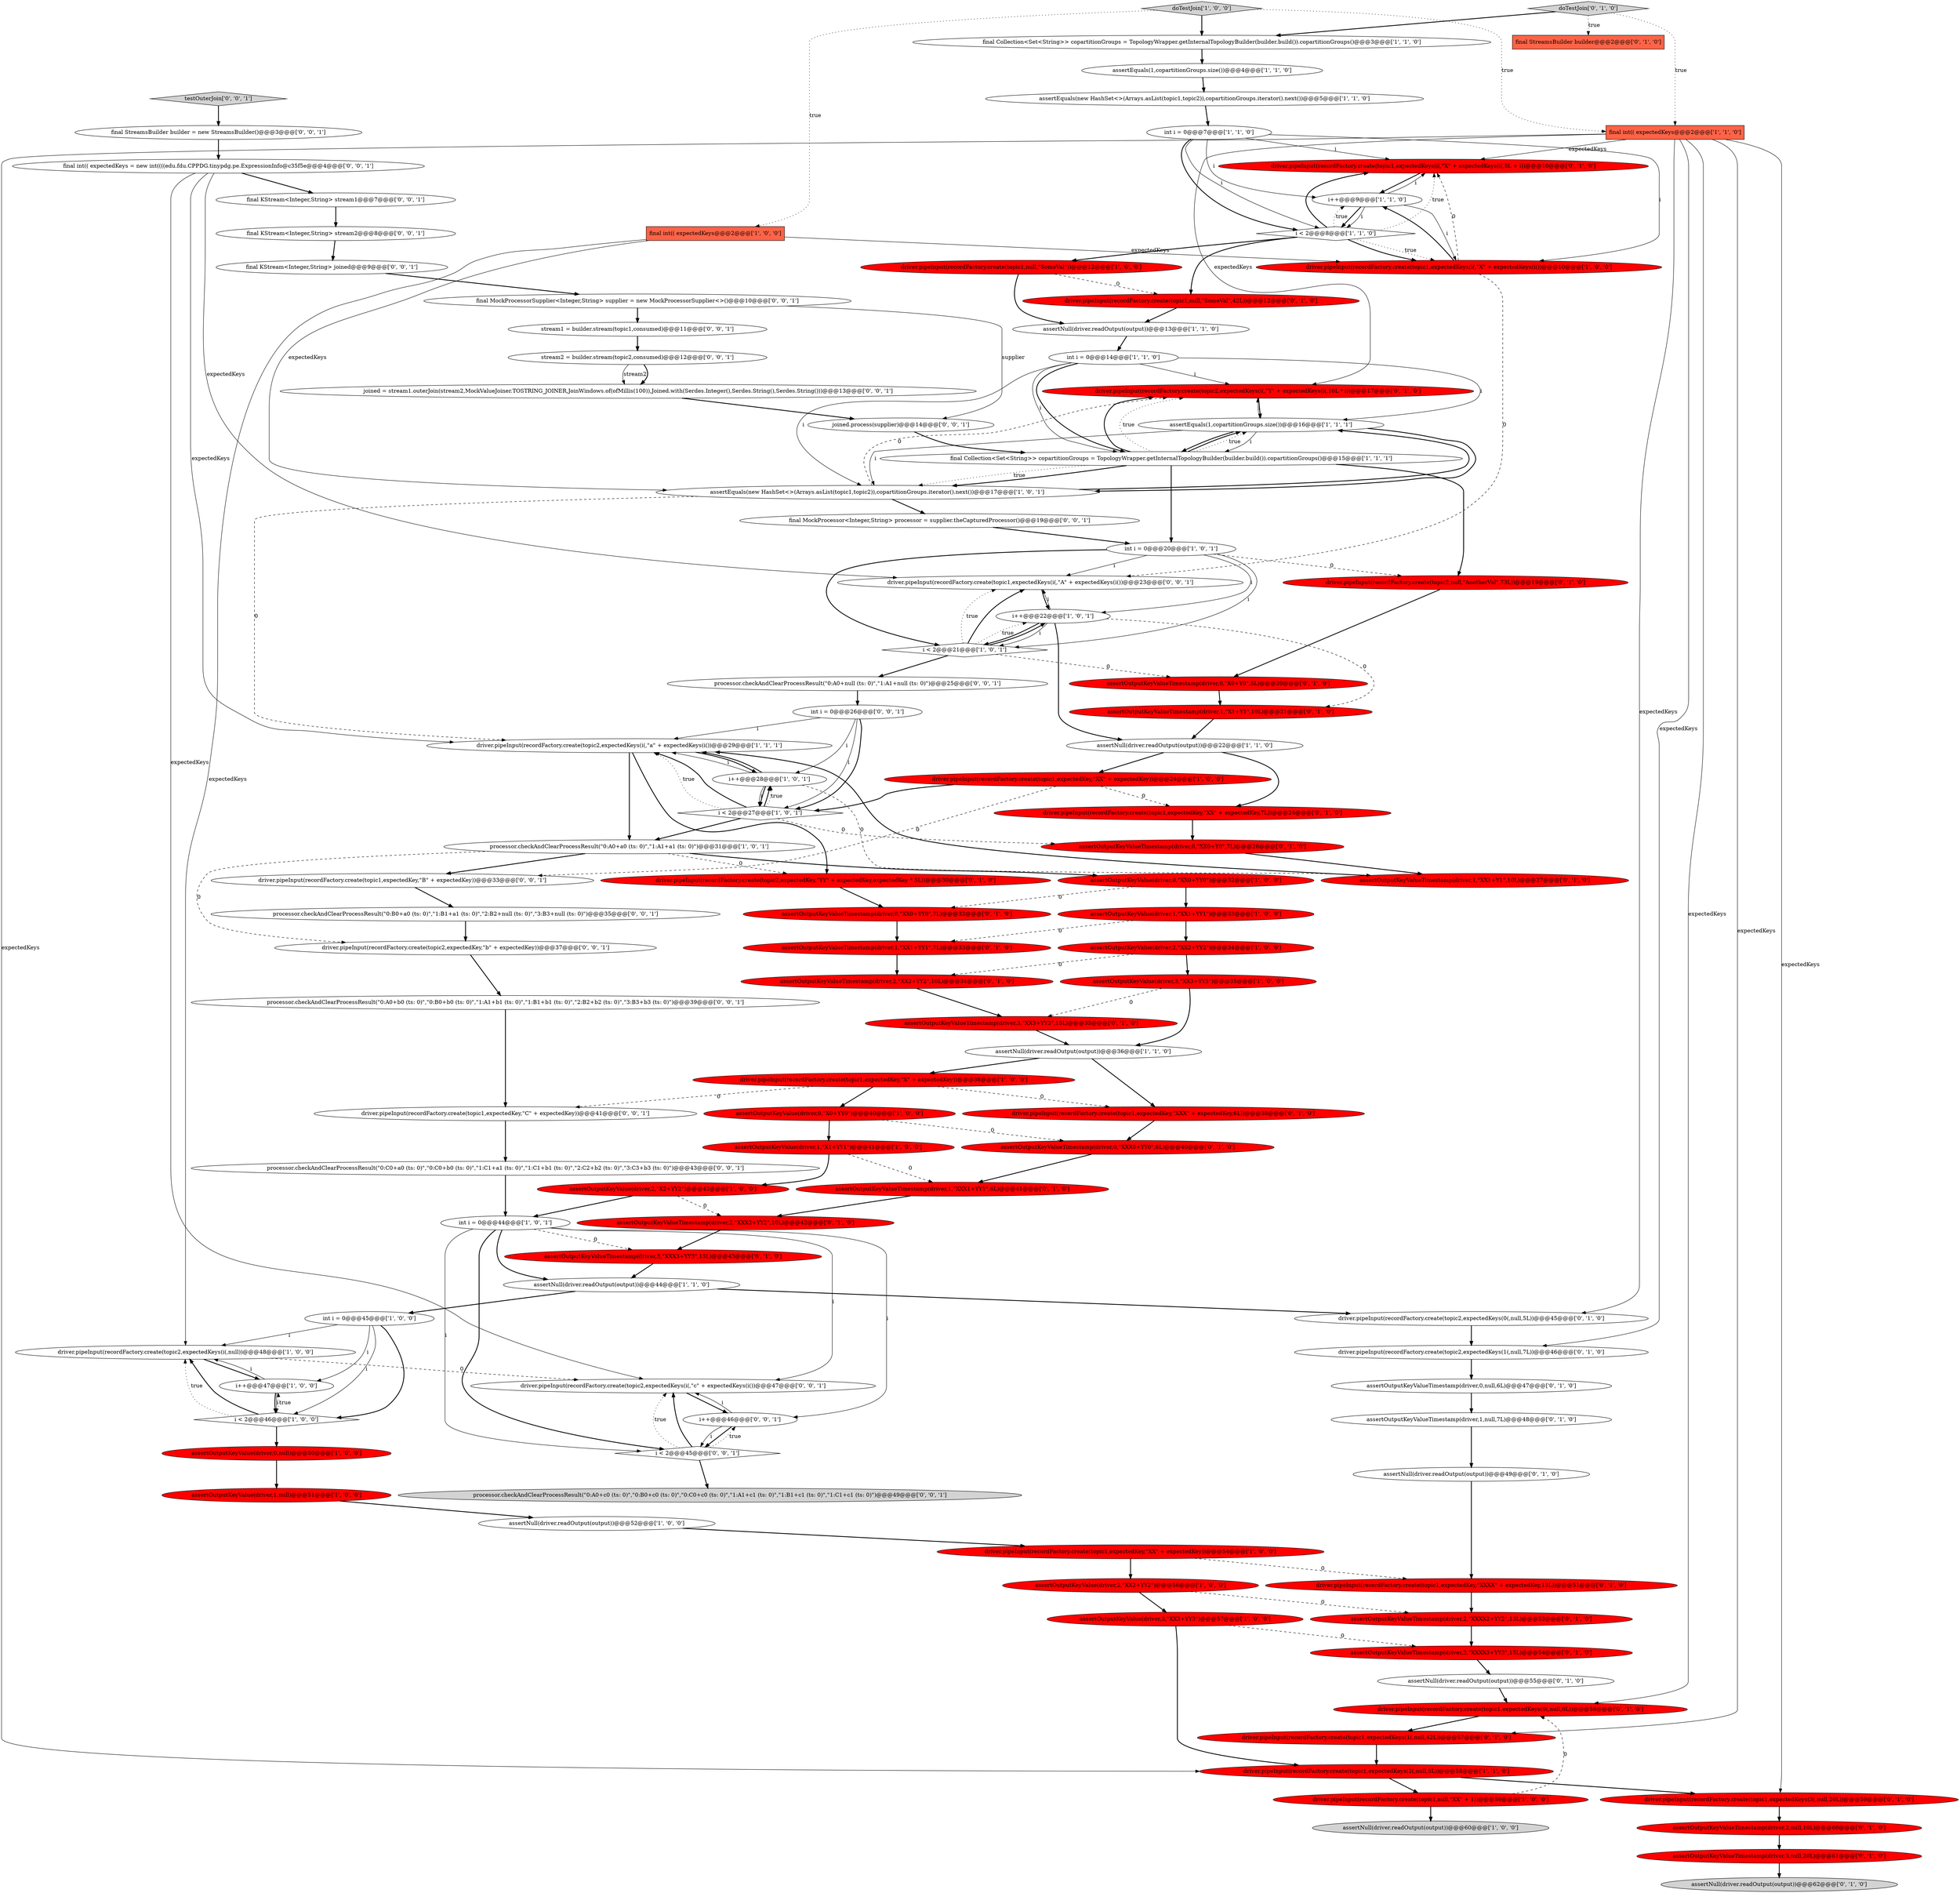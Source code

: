digraph {
87 [style = filled, label = "driver.pipeInput(recordFactory.create(topic2,expectedKeys(i(,\"c\" + expectedKeys(i())@@@47@@@['0', '0', '1']", fillcolor = white, shape = ellipse image = "AAA0AAABBB3BBB"];
52 [style = filled, label = "driver.pipeInput(recordFactory.create(topic1,expectedKeys(0(,null,0L))@@@56@@@['0', '1', '0']", fillcolor = red, shape = ellipse image = "AAA1AAABBB2BBB"];
19 [style = filled, label = "i < 2@@@8@@@['1', '1', '0']", fillcolor = white, shape = diamond image = "AAA0AAABBB1BBB"];
74 [style = filled, label = "assertOutputKeyValueTimestamp(driver,1,\"XX1+Y1\",10L)@@@27@@@['0', '1', '0']", fillcolor = red, shape = ellipse image = "AAA1AAABBB2BBB"];
48 [style = filled, label = "int i = 0@@@20@@@['1', '0', '1']", fillcolor = white, shape = ellipse image = "AAA0AAABBB1BBB"];
73 [style = filled, label = "doTestJoin['0', '1', '0']", fillcolor = lightgray, shape = diamond image = "AAA0AAABBB2BBB"];
49 [style = filled, label = "assertOutputKeyValueTimestamp(driver,2,\"XX2+YY2\",10L)@@@34@@@['0', '1', '0']", fillcolor = red, shape = ellipse image = "AAA1AAABBB2BBB"];
32 [style = filled, label = "processor.checkAndClearProcessResult(\"0:A0+a0 (ts: 0)\",\"1:A1+a1 (ts: 0)\")@@@31@@@['1', '0', '1']", fillcolor = white, shape = ellipse image = "AAA0AAABBB1BBB"];
28 [style = filled, label = "assertOutputKeyValue(driver,3,\"XX3+YY3\")@@@57@@@['1', '0', '0']", fillcolor = red, shape = ellipse image = "AAA1AAABBB1BBB"];
14 [style = filled, label = "assertEquals(new HashSet<>(Arrays.asList(topic1,topic2)),copartitionGroups.iterator().next())@@@17@@@['1', '0', '1']", fillcolor = white, shape = ellipse image = "AAA0AAABBB1BBB"];
96 [style = filled, label = "int i = 0@@@26@@@['0', '0', '1']", fillcolor = white, shape = ellipse image = "AAA0AAABBB3BBB"];
54 [style = filled, label = "assertOutputKeyValueTimestamp(driver,1,null,7L)@@@48@@@['0', '1', '0']", fillcolor = white, shape = ellipse image = "AAA0AAABBB2BBB"];
23 [style = filled, label = "assertOutputKeyValue(driver,2,\"XX2+YY2\")@@@34@@@['1', '0', '0']", fillcolor = red, shape = ellipse image = "AAA1AAABBB1BBB"];
21 [style = filled, label = "assertEquals(new HashSet<>(Arrays.asList(topic1,topic2)),copartitionGroups.iterator().next())@@@5@@@['1', '1', '0']", fillcolor = white, shape = ellipse image = "AAA0AAABBB1BBB"];
9 [style = filled, label = "assertOutputKeyValue(driver,1,\"XX1+YY1\")@@@33@@@['1', '0', '0']", fillcolor = red, shape = ellipse image = "AAA1AAABBB1BBB"];
13 [style = filled, label = "i++@@@9@@@['1', '1', '0']", fillcolor = white, shape = ellipse image = "AAA0AAABBB1BBB"];
90 [style = filled, label = "final MockProcessorSupplier<Integer,String> supplier = new MockProcessorSupplier<>()@@@10@@@['0', '0', '1']", fillcolor = white, shape = ellipse image = "AAA0AAABBB3BBB"];
91 [style = filled, label = "joined.process(supplier)@@@14@@@['0', '0', '1']", fillcolor = white, shape = ellipse image = "AAA0AAABBB3BBB"];
60 [style = filled, label = "driver.pipeInput(recordFactory.create(topic1,expectedKeys(3(,null,20L))@@@59@@@['0', '1', '0']", fillcolor = red, shape = ellipse image = "AAA1AAABBB2BBB"];
67 [style = filled, label = "driver.pipeInput(recordFactory.create(topic2,expectedKeys(i(,\"Y\" + expectedKeys(i(,10L * i))@@@17@@@['0', '1', '0']", fillcolor = red, shape = ellipse image = "AAA1AAABBB2BBB"];
56 [style = filled, label = "assertOutputKeyValueTimestamp(driver,0,\"XX0+YY0\",7L)@@@32@@@['0', '1', '0']", fillcolor = red, shape = ellipse image = "AAA1AAABBB2BBB"];
57 [style = filled, label = "assertOutputKeyValueTimestamp(driver,0,\"XX0+Y0\",7L)@@@26@@@['0', '1', '0']", fillcolor = red, shape = ellipse image = "AAA1AAABBB2BBB"];
109 [style = filled, label = "testOuterJoin['0', '0', '1']", fillcolor = lightgray, shape = diamond image = "AAA0AAABBB3BBB"];
22 [style = filled, label = "final int(( expectedKeys@@@2@@@['1', '1', '0']", fillcolor = tomato, shape = box image = "AAA0AAABBB1BBB"];
75 [style = filled, label = "assertOutputKeyValueTimestamp(driver,3,\"XXX3+YY3\",15L)@@@43@@@['0', '1', '0']", fillcolor = red, shape = ellipse image = "AAA1AAABBB2BBB"];
1 [style = filled, label = "assertOutputKeyValue(driver,2,\"X2+YY2\")@@@42@@@['1', '0', '0']", fillcolor = red, shape = ellipse image = "AAA1AAABBB1BBB"];
93 [style = filled, label = "driver.pipeInput(recordFactory.create(topic1,expectedKeys(i(,\"A\" + expectedKeys(i())@@@23@@@['0', '0', '1']", fillcolor = white, shape = ellipse image = "AAA0AAABBB3BBB"];
79 [style = filled, label = "assertOutputKeyValueTimestamp(driver,3,null,20L)@@@61@@@['0', '1', '0']", fillcolor = red, shape = ellipse image = "AAA1AAABBB2BBB"];
105 [style = filled, label = "final KStream<Integer,String> stream2@@@8@@@['0', '0', '1']", fillcolor = white, shape = ellipse image = "AAA0AAABBB3BBB"];
103 [style = filled, label = "final int(( expectedKeys = new int((((edu.fdu.CPPDG.tinypdg.pe.ExpressionInfo@c35f5e@@@4@@@['0', '0', '1']", fillcolor = white, shape = ellipse image = "AAA0AAABBB3BBB"];
44 [style = filled, label = "i++@@@22@@@['1', '0', '1']", fillcolor = white, shape = ellipse image = "AAA0AAABBB1BBB"];
26 [style = filled, label = "driver.pipeInput(recordFactory.create(topic1,expectedKey,\"XX\" + expectedKey))@@@24@@@['1', '0', '0']", fillcolor = red, shape = ellipse image = "AAA1AAABBB1BBB"];
4 [style = filled, label = "assertOutputKeyValue(driver,0,\"X0+YY0\")@@@40@@@['1', '0', '0']", fillcolor = red, shape = ellipse image = "AAA1AAABBB1BBB"];
53 [style = filled, label = "assertOutputKeyValueTimestamp(driver,1,\"XXX1+YY1\",6L)@@@41@@@['0', '1', '0']", fillcolor = red, shape = ellipse image = "AAA1AAABBB2BBB"];
85 [style = filled, label = "processor.checkAndClearProcessResult(\"0:A0+c0 (ts: 0)\",\"0:B0+c0 (ts: 0)\",\"0:C0+c0 (ts: 0)\",\"1:A1+c1 (ts: 0)\",\"1:B1+c1 (ts: 0)\",\"1:C1+c1 (ts: 0)\")@@@49@@@['0', '0', '1']", fillcolor = lightgray, shape = ellipse image = "AAA0AAABBB3BBB"];
101 [style = filled, label = "final MockProcessor<Integer,String> processor = supplier.theCapturedProcessor()@@@19@@@['0', '0', '1']", fillcolor = white, shape = ellipse image = "AAA0AAABBB3BBB"];
37 [style = filled, label = "int i = 0@@@7@@@['1', '1', '0']", fillcolor = white, shape = ellipse image = "AAA0AAABBB1BBB"];
97 [style = filled, label = "final StreamsBuilder builder = new StreamsBuilder()@@@3@@@['0', '0', '1']", fillcolor = white, shape = ellipse image = "AAA0AAABBB3BBB"];
2 [style = filled, label = "driver.pipeInput(recordFactory.create(topic2,expectedKeys(i(,null))@@@48@@@['1', '0', '0']", fillcolor = white, shape = ellipse image = "AAA0AAABBB1BBB"];
17 [style = filled, label = "i < 2@@@21@@@['1', '0', '1']", fillcolor = white, shape = diamond image = "AAA0AAABBB1BBB"];
0 [style = filled, label = "assertNull(driver.readOutput(output))@@@44@@@['1', '1', '0']", fillcolor = white, shape = ellipse image = "AAA0AAABBB1BBB"];
46 [style = filled, label = "driver.pipeInput(recordFactory.create(topic1,expectedKey,\"X\" + expectedKey))@@@38@@@['1', '0', '0']", fillcolor = red, shape = ellipse image = "AAA1AAABBB1BBB"];
38 [style = filled, label = "assertNull(driver.readOutput(output))@@@13@@@['1', '1', '0']", fillcolor = white, shape = ellipse image = "AAA0AAABBB1BBB"];
89 [style = filled, label = "stream2 = builder.stream(topic2,consumed)@@@12@@@['0', '0', '1']", fillcolor = white, shape = ellipse image = "AAA0AAABBB3BBB"];
108 [style = filled, label = "processor.checkAndClearProcessResult(\"0:B0+a0 (ts: 0)\",\"1:B1+a1 (ts: 0)\",\"2:B2+null (ts: 0)\",\"3:B3+null (ts: 0)\")@@@35@@@['0', '0', '1']", fillcolor = white, shape = ellipse image = "AAA0AAABBB3BBB"];
76 [style = filled, label = "driver.pipeInput(recordFactory.create(topic2,expectedKeys(0(,null,5L))@@@45@@@['0', '1', '0']", fillcolor = white, shape = ellipse image = "AAA0AAABBB2BBB"];
58 [style = filled, label = "driver.pipeInput(recordFactory.create(topic2,expectedKeys(1(,null,7L))@@@46@@@['0', '1', '0']", fillcolor = white, shape = ellipse image = "AAA0AAABBB2BBB"];
98 [style = filled, label = "processor.checkAndClearProcessResult(\"0:C0+a0 (ts: 0)\",\"0:C0+b0 (ts: 0)\",\"1:C1+a1 (ts: 0)\",\"1:C1+b1 (ts: 0)\",\"2:C2+b2 (ts: 0)\",\"3:C3+b3 (ts: 0)\")@@@43@@@['0', '0', '1']", fillcolor = white, shape = ellipse image = "AAA0AAABBB3BBB"];
50 [style = filled, label = "driver.pipeInput(recordFactory.create(topic1,expectedKeys(1(,null,42L))@@@57@@@['0', '1', '0']", fillcolor = red, shape = ellipse image = "AAA1AAABBB2BBB"];
84 [style = filled, label = "assertOutputKeyValueTimestamp(driver,1,\"XX1+YY1\",7L)@@@33@@@['0', '1', '0']", fillcolor = red, shape = ellipse image = "AAA1AAABBB2BBB"];
20 [style = filled, label = "driver.pipeInput(recordFactory.create(topic1,expectedKeys(i(,\"X\" + expectedKeys(i())@@@10@@@['1', '0', '0']", fillcolor = red, shape = ellipse image = "AAA1AAABBB1BBB"];
68 [style = filled, label = "assertOutputKeyValueTimestamp(driver,0,\"X0+Y0\",5L)@@@20@@@['0', '1', '0']", fillcolor = red, shape = ellipse image = "AAA1AAABBB2BBB"];
59 [style = filled, label = "assertOutputKeyValueTimestamp(driver,0,\"XXX0+YY0\",6L)@@@40@@@['0', '1', '0']", fillcolor = red, shape = ellipse image = "AAA1AAABBB2BBB"];
81 [style = filled, label = "driver.pipeInput(recordFactory.create(topic2,null,\"AnotherVal\",73L))@@@19@@@['0', '1', '0']", fillcolor = red, shape = ellipse image = "AAA1AAABBB2BBB"];
95 [style = filled, label = "processor.checkAndClearProcessResult(\"0:A0+null (ts: 0)\",\"1:A1+null (ts: 0)\")@@@25@@@['0', '0', '1']", fillcolor = white, shape = ellipse image = "AAA0AAABBB3BBB"];
51 [style = filled, label = "assertOutputKeyValueTimestamp(driver,0,null,6L)@@@47@@@['0', '1', '0']", fillcolor = white, shape = ellipse image = "AAA0AAABBB2BBB"];
88 [style = filled, label = "stream1 = builder.stream(topic1,consumed)@@@11@@@['0', '0', '1']", fillcolor = white, shape = ellipse image = "AAA0AAABBB3BBB"];
30 [style = filled, label = "final Collection<Set<String>> copartitionGroups = TopologyWrapper.getInternalTopologyBuilder(builder.build()).copartitionGroups()@@@15@@@['1', '1', '1']", fillcolor = white, shape = ellipse image = "AAA0AAABBB1BBB"];
43 [style = filled, label = "assertOutputKeyValue(driver,0,\"XX0+YY0\")@@@32@@@['1', '0', '0']", fillcolor = red, shape = ellipse image = "AAA1AAABBB1BBB"];
5 [style = filled, label = "driver.pipeInput(recordFactory.create(topic2,expectedKeys(i(,\"a\" + expectedKeys(i())@@@29@@@['1', '1', '1']", fillcolor = white, shape = ellipse image = "AAA0AAABBB1BBB"];
42 [style = filled, label = "int i = 0@@@14@@@['1', '1', '0']", fillcolor = white, shape = ellipse image = "AAA0AAABBB1BBB"];
18 [style = filled, label = "int i = 0@@@44@@@['1', '0', '1']", fillcolor = white, shape = ellipse image = "AAA0AAABBB1BBB"];
47 [style = filled, label = "int i = 0@@@45@@@['1', '0', '0']", fillcolor = white, shape = ellipse image = "AAA0AAABBB1BBB"];
39 [style = filled, label = "driver.pipeInput(recordFactory.create(topic1,expectedKeys(2(,null,5L))@@@58@@@['1', '1', '0']", fillcolor = red, shape = ellipse image = "AAA1AAABBB1BBB"];
92 [style = filled, label = "final KStream<Integer,String> joined@@@9@@@['0', '0', '1']", fillcolor = white, shape = ellipse image = "AAA0AAABBB3BBB"];
100 [style = filled, label = "joined = stream1.outerJoin(stream2,MockValueJoiner.TOSTRING_JOINER,JoinWindows.of(ofMillis(100)),Joined.with(Serdes.Integer(),Serdes.String(),Serdes.String()))@@@13@@@['0', '0', '1']", fillcolor = white, shape = ellipse image = "AAA0AAABBB3BBB"];
107 [style = filled, label = "i++@@@46@@@['0', '0', '1']", fillcolor = white, shape = ellipse image = "AAA0AAABBB3BBB"];
25 [style = filled, label = "assertOutputKeyValue(driver,1,null)@@@51@@@['1', '0', '0']", fillcolor = red, shape = ellipse image = "AAA1AAABBB1BBB"];
64 [style = filled, label = "driver.pipeInput(recordFactory.create(topic2,expectedKey,\"YY\" + expectedKey,expectedKey * 5L))@@@30@@@['0', '1', '0']", fillcolor = red, shape = ellipse image = "AAA1AAABBB2BBB"];
106 [style = filled, label = "i < 2@@@45@@@['0', '0', '1']", fillcolor = white, shape = diamond image = "AAA0AAABBB3BBB"];
29 [style = filled, label = "doTestJoin['1', '0', '0']", fillcolor = lightgray, shape = diamond image = "AAA0AAABBB1BBB"];
99 [style = filled, label = "driver.pipeInput(recordFactory.create(topic1,expectedKey,\"C\" + expectedKey))@@@41@@@['0', '0', '1']", fillcolor = white, shape = ellipse image = "AAA0AAABBB3BBB"];
63 [style = filled, label = "driver.pipeInput(recordFactory.create(topic1,null,\"SomeVal\",42L))@@@12@@@['0', '1', '0']", fillcolor = red, shape = ellipse image = "AAA1AAABBB2BBB"];
7 [style = filled, label = "assertEquals(1,copartitionGroups.size())@@@16@@@['1', '1', '1']", fillcolor = white, shape = ellipse image = "AAA0AAABBB1BBB"];
16 [style = filled, label = "assertNull(driver.readOutput(output))@@@22@@@['1', '1', '0']", fillcolor = white, shape = ellipse image = "AAA0AAABBB1BBB"];
77 [style = filled, label = "driver.pipeInput(recordFactory.create(topic1,expectedKey,\"XXXX\" + expectedKey,13L))@@@51@@@['0', '1', '0']", fillcolor = red, shape = ellipse image = "AAA1AAABBB2BBB"];
102 [style = filled, label = "processor.checkAndClearProcessResult(\"0:A0+b0 (ts: 0)\",\"0:B0+b0 (ts: 0)\",\"1:A1+b1 (ts: 0)\",\"1:B1+b1 (ts: 0)\",\"2:B2+b2 (ts: 0)\",\"3:B3+b3 (ts: 0)\")@@@39@@@['0', '0', '1']", fillcolor = white, shape = ellipse image = "AAA0AAABBB3BBB"];
31 [style = filled, label = "assertNull(driver.readOutput(output))@@@36@@@['1', '1', '0']", fillcolor = white, shape = ellipse image = "AAA0AAABBB1BBB"];
10 [style = filled, label = "assertOutputKeyValue(driver,0,null)@@@50@@@['1', '0', '0']", fillcolor = red, shape = ellipse image = "AAA1AAABBB1BBB"];
40 [style = filled, label = "i < 2@@@27@@@['1', '0', '1']", fillcolor = white, shape = diamond image = "AAA0AAABBB1BBB"];
45 [style = filled, label = "assertNull(driver.readOutput(output))@@@52@@@['1', '0', '0']", fillcolor = white, shape = ellipse image = "AAA0AAABBB1BBB"];
62 [style = filled, label = "driver.pipeInput(recordFactory.create(topic1,expectedKey,\"XXX\" + expectedKey,6L))@@@38@@@['0', '1', '0']", fillcolor = red, shape = ellipse image = "AAA1AAABBB2BBB"];
27 [style = filled, label = "i++@@@28@@@['1', '0', '1']", fillcolor = white, shape = ellipse image = "AAA0AAABBB1BBB"];
41 [style = filled, label = "assertEquals(1,copartitionGroups.size())@@@4@@@['1', '1', '0']", fillcolor = white, shape = ellipse image = "AAA0AAABBB1BBB"];
61 [style = filled, label = "assertOutputKeyValueTimestamp(driver,2,null,10L)@@@60@@@['0', '1', '0']", fillcolor = red, shape = ellipse image = "AAA1AAABBB2BBB"];
69 [style = filled, label = "assertNull(driver.readOutput(output))@@@49@@@['0', '1', '0']", fillcolor = white, shape = ellipse image = "AAA0AAABBB2BBB"];
8 [style = filled, label = "driver.pipeInput(recordFactory.create(topic1,null,\"XX\" + 1))@@@59@@@['1', '0', '0']", fillcolor = red, shape = ellipse image = "AAA1AAABBB1BBB"];
72 [style = filled, label = "assertNull(driver.readOutput(output))@@@55@@@['0', '1', '0']", fillcolor = white, shape = ellipse image = "AAA0AAABBB2BBB"];
35 [style = filled, label = "assertNull(driver.readOutput(output))@@@60@@@['1', '0', '0']", fillcolor = lightgray, shape = ellipse image = "AAA0AAABBB1BBB"];
86 [style = filled, label = "driver.pipeInput(recordFactory.create(topic1,expectedKey,\"B\" + expectedKey))@@@33@@@['0', '0', '1']", fillcolor = white, shape = ellipse image = "AAA0AAABBB3BBB"];
34 [style = filled, label = "i < 2@@@46@@@['1', '0', '0']", fillcolor = white, shape = diamond image = "AAA0AAABBB1BBB"];
36 [style = filled, label = "i++@@@47@@@['1', '0', '0']", fillcolor = white, shape = ellipse image = "AAA0AAABBB1BBB"];
83 [style = filled, label = "assertOutputKeyValueTimestamp(driver,2,\"XXX2+YY2\",10L)@@@42@@@['0', '1', '0']", fillcolor = red, shape = ellipse image = "AAA1AAABBB2BBB"];
11 [style = filled, label = "final Collection<Set<String>> copartitionGroups = TopologyWrapper.getInternalTopologyBuilder(builder.build()).copartitionGroups()@@@3@@@['1', '1', '0']", fillcolor = white, shape = ellipse image = "AAA0AAABBB1BBB"];
82 [style = filled, label = "driver.pipeInput(recordFactory.create(topic1,expectedKeys(i(,\"X\" + expectedKeys(i(,5L + i))@@@10@@@['0', '1', '0']", fillcolor = red, shape = ellipse image = "AAA1AAABBB2BBB"];
65 [style = filled, label = "assertNull(driver.readOutput(output))@@@62@@@['0', '1', '0']", fillcolor = lightgray, shape = ellipse image = "AAA0AAABBB2BBB"];
33 [style = filled, label = "driver.pipeInput(recordFactory.create(topic1,expectedKey,\"XX\" + expectedKey))@@@54@@@['1', '0', '0']", fillcolor = red, shape = ellipse image = "AAA1AAABBB1BBB"];
80 [style = filled, label = "assertOutputKeyValueTimestamp(driver,2,\"XXXX2+YY2\",13L)@@@53@@@['0', '1', '0']", fillcolor = red, shape = ellipse image = "AAA1AAABBB2BBB"];
94 [style = filled, label = "driver.pipeInput(recordFactory.create(topic2,expectedKey,\"b\" + expectedKey))@@@37@@@['0', '0', '1']", fillcolor = white, shape = ellipse image = "AAA0AAABBB3BBB"];
12 [style = filled, label = "assertOutputKeyValue(driver,3,\"XX3+YY3\")@@@35@@@['1', '0', '0']", fillcolor = red, shape = ellipse image = "AAA1AAABBB1BBB"];
104 [style = filled, label = "final KStream<Integer,String> stream1@@@7@@@['0', '0', '1']", fillcolor = white, shape = ellipse image = "AAA0AAABBB3BBB"];
70 [style = filled, label = "assertOutputKeyValueTimestamp(driver,3,\"XXXX3+YY3\",15L)@@@54@@@['0', '1', '0']", fillcolor = red, shape = ellipse image = "AAA1AAABBB2BBB"];
15 [style = filled, label = "final int(( expectedKeys@@@2@@@['1', '0', '0']", fillcolor = tomato, shape = box image = "AAA0AAABBB1BBB"];
3 [style = filled, label = "assertOutputKeyValue(driver,1,\"X1+YY1\")@@@41@@@['1', '0', '0']", fillcolor = red, shape = ellipse image = "AAA1AAABBB1BBB"];
66 [style = filled, label = "assertOutputKeyValueTimestamp(driver,1,\"X1+Y1\",10L)@@@21@@@['0', '1', '0']", fillcolor = red, shape = ellipse image = "AAA1AAABBB2BBB"];
78 [style = filled, label = "assertOutputKeyValueTimestamp(driver,3,\"XX3+YY3\",15L)@@@35@@@['0', '1', '0']", fillcolor = red, shape = ellipse image = "AAA1AAABBB2BBB"];
55 [style = filled, label = "driver.pipeInput(recordFactory.create(topic1,expectedKey,\"XX\" + expectedKey,7L))@@@24@@@['0', '1', '0']", fillcolor = red, shape = ellipse image = "AAA1AAABBB2BBB"];
24 [style = filled, label = "assertOutputKeyValue(driver,2,\"XX2+YY2\")@@@56@@@['1', '0', '0']", fillcolor = red, shape = ellipse image = "AAA1AAABBB1BBB"];
71 [style = filled, label = "final StreamsBuilder builder@@@2@@@['0', '1', '0']", fillcolor = tomato, shape = box image = "AAA0AAABBB2BBB"];
6 [style = filled, label = "driver.pipeInput(recordFactory.create(topic1,null,\"SomeVal\"))@@@12@@@['1', '0', '0']", fillcolor = red, shape = ellipse image = "AAA1AAABBB1BBB"];
5->64 [style = bold, label=""];
14->101 [style = bold, label=""];
90->88 [style = bold, label=""];
26->55 [style = dashed, label="0"];
16->55 [style = bold, label=""];
15->14 [style = solid, label="expectedKeys"];
7->30 [style = bold, label=""];
25->45 [style = bold, label=""];
100->91 [style = bold, label=""];
103->87 [style = solid, label="expectedKeys"];
103->93 [style = solid, label="expectedKeys"];
90->91 [style = solid, label="supplier"];
83->75 [style = bold, label=""];
45->33 [style = bold, label=""];
68->66 [style = bold, label=""];
78->31 [style = bold, label=""];
40->5 [style = dotted, label="true"];
32->94 [style = dashed, label="0"];
77->80 [style = bold, label=""];
26->40 [style = bold, label=""];
48->93 [style = solid, label="i"];
34->2 [style = dotted, label="true"];
23->49 [style = dashed, label="0"];
49->78 [style = bold, label=""];
38->42 [style = bold, label=""];
18->106 [style = bold, label=""];
43->56 [style = dashed, label="0"];
44->66 [style = dashed, label="0"];
14->7 [style = bold, label=""];
26->86 [style = dashed, label="0"];
7->14 [style = bold, label=""];
39->60 [style = bold, label=""];
37->13 [style = solid, label="i"];
33->77 [style = dashed, label="0"];
103->104 [style = bold, label=""];
92->90 [style = bold, label=""];
55->57 [style = bold, label=""];
27->5 [style = solid, label="i"];
94->102 [style = bold, label=""];
82->13 [style = bold, label=""];
34->2 [style = bold, label=""];
106->87 [style = dotted, label="true"];
104->105 [style = bold, label=""];
32->64 [style = dashed, label="0"];
19->63 [style = bold, label=""];
57->74 [style = bold, label=""];
2->36 [style = bold, label=""];
47->36 [style = solid, label="i"];
30->14 [style = bold, label=""];
18->107 [style = solid, label="i"];
87->107 [style = bold, label=""];
23->12 [style = bold, label=""];
17->44 [style = bold, label=""];
31->46 [style = bold, label=""];
27->5 [style = bold, label=""];
47->34 [style = bold, label=""];
63->38 [style = bold, label=""];
74->5 [style = bold, label=""];
17->93 [style = bold, label=""];
99->98 [style = bold, label=""];
1->83 [style = dashed, label="0"];
2->87 [style = dashed, label="0"];
18->0 [style = bold, label=""];
106->85 [style = bold, label=""];
75->0 [style = bold, label=""];
107->106 [style = solid, label="i"];
17->68 [style = dashed, label="0"];
24->28 [style = bold, label=""];
4->3 [style = bold, label=""];
30->67 [style = bold, label=""];
98->18 [style = bold, label=""];
27->74 [style = dashed, label="0"];
80->70 [style = bold, label=""];
18->106 [style = solid, label="i"];
13->20 [style = solid, label="i"];
51->54 [style = bold, label=""];
22->60 [style = solid, label="expectedKeys"];
30->7 [style = dotted, label="true"];
22->50 [style = solid, label="expectedKeys"];
19->20 [style = bold, label=""];
41->21 [style = bold, label=""];
48->44 [style = solid, label="i"];
46->62 [style = dashed, label="0"];
22->76 [style = solid, label="expectedKeys"];
39->8 [style = bold, label=""];
96->40 [style = solid, label="i"];
16->26 [style = bold, label=""];
72->52 [style = bold, label=""];
20->82 [style = dashed, label="0"];
37->82 [style = solid, label="i"];
42->7 [style = solid, label="i"];
69->77 [style = bold, label=""];
19->6 [style = bold, label=""];
15->2 [style = solid, label="expectedKeys"];
48->17 [style = bold, label=""];
44->17 [style = bold, label=""];
50->39 [style = bold, label=""];
42->14 [style = solid, label="i"];
6->38 [style = bold, label=""];
21->37 [style = bold, label=""];
20->93 [style = dashed, label="0"];
44->16 [style = bold, label=""];
46->4 [style = bold, label=""];
58->51 [style = bold, label=""];
10->25 [style = bold, label=""];
81->68 [style = bold, label=""];
40->5 [style = bold, label=""];
30->7 [style = bold, label=""];
9->84 [style = dashed, label="0"];
13->82 [style = solid, label="i"];
4->59 [style = dashed, label="0"];
6->63 [style = dashed, label="0"];
12->31 [style = bold, label=""];
29->11 [style = bold, label=""];
103->5 [style = solid, label="expectedKeys"];
97->103 [style = bold, label=""];
36->2 [style = solid, label="i"];
67->7 [style = bold, label=""];
20->13 [style = bold, label=""];
47->2 [style = solid, label="i"];
3->1 [style = bold, label=""];
22->58 [style = solid, label="expectedKeys"];
28->39 [style = bold, label=""];
89->100 [style = solid, label="stream2"];
34->36 [style = dotted, label="true"];
19->82 [style = dotted, label="true"];
30->67 [style = dotted, label="true"];
107->87 [style = solid, label="i"];
102->99 [style = bold, label=""];
18->75 [style = dashed, label="0"];
44->17 [style = solid, label="i"];
37->20 [style = solid, label="i"];
18->87 [style = solid, label="i"];
42->67 [style = solid, label="i"];
106->107 [style = dotted, label="true"];
43->9 [style = bold, label=""];
8->35 [style = bold, label=""];
7->30 [style = solid, label="i"];
79->65 [style = bold, label=""];
3->53 [style = dashed, label="0"];
106->87 [style = bold, label=""];
14->67 [style = dashed, label="0"];
59->53 [style = bold, label=""];
73->22 [style = dotted, label="true"];
30->14 [style = dotted, label="true"];
91->30 [style = bold, label=""];
5->32 [style = bold, label=""];
11->41 [style = bold, label=""];
29->22 [style = dotted, label="true"];
46->99 [style = dashed, label="0"];
15->20 [style = solid, label="expectedKeys"];
13->19 [style = bold, label=""];
60->61 [style = bold, label=""];
84->49 [style = bold, label=""];
48->17 [style = solid, label="i"];
40->57 [style = dashed, label="0"];
24->80 [style = dashed, label="0"];
40->27 [style = bold, label=""];
33->24 [style = bold, label=""];
30->81 [style = bold, label=""];
66->16 [style = bold, label=""];
107->106 [style = bold, label=""];
40->32 [style = bold, label=""];
101->48 [style = bold, label=""];
109->97 [style = bold, label=""];
37->19 [style = solid, label="i"];
52->50 [style = bold, label=""];
22->39 [style = solid, label="expectedKeys"];
70->72 [style = bold, label=""];
108->94 [style = bold, label=""];
40->27 [style = dotted, label="true"];
36->34 [style = solid, label="i"];
19->82 [style = bold, label=""];
36->34 [style = bold, label=""];
17->44 [style = dotted, label="true"];
8->52 [style = dashed, label="0"];
96->5 [style = solid, label="i"];
7->14 [style = solid, label="i"];
53->83 [style = bold, label=""];
32->86 [style = bold, label=""];
62->59 [style = bold, label=""];
17->93 [style = dotted, label="true"];
44->93 [style = solid, label="i"];
96->40 [style = bold, label=""];
22->52 [style = solid, label="expectedKeys"];
105->92 [style = bold, label=""];
19->20 [style = dotted, label="true"];
12->78 [style = dashed, label="0"];
61->79 [style = bold, label=""];
88->89 [style = bold, label=""];
54->69 [style = bold, label=""];
47->34 [style = solid, label="i"];
1->18 [style = bold, label=""];
19->13 [style = dotted, label="true"];
32->43 [style = bold, label=""];
73->11 [style = bold, label=""];
34->10 [style = bold, label=""];
29->15 [style = dotted, label="true"];
28->70 [style = dashed, label="0"];
86->108 [style = bold, label=""];
14->5 [style = dashed, label="0"];
22->82 [style = solid, label="expectedKeys"];
0->76 [style = bold, label=""];
48->81 [style = dashed, label="0"];
9->23 [style = bold, label=""];
17->95 [style = bold, label=""];
56->84 [style = bold, label=""];
89->100 [style = bold, label=""];
0->47 [style = bold, label=""];
93->44 [style = bold, label=""];
64->56 [style = bold, label=""];
13->19 [style = solid, label="i"];
7->67 [style = solid, label="i"];
42->30 [style = bold, label=""];
42->30 [style = solid, label="i"];
95->96 [style = bold, label=""];
73->71 [style = dotted, label="true"];
27->40 [style = bold, label=""];
37->19 [style = bold, label=""];
5->27 [style = bold, label=""];
76->58 [style = bold, label=""];
30->48 [style = bold, label=""];
96->27 [style = solid, label="i"];
31->62 [style = bold, label=""];
27->40 [style = solid, label="i"];
22->67 [style = solid, label="expectedKeys"];
}
